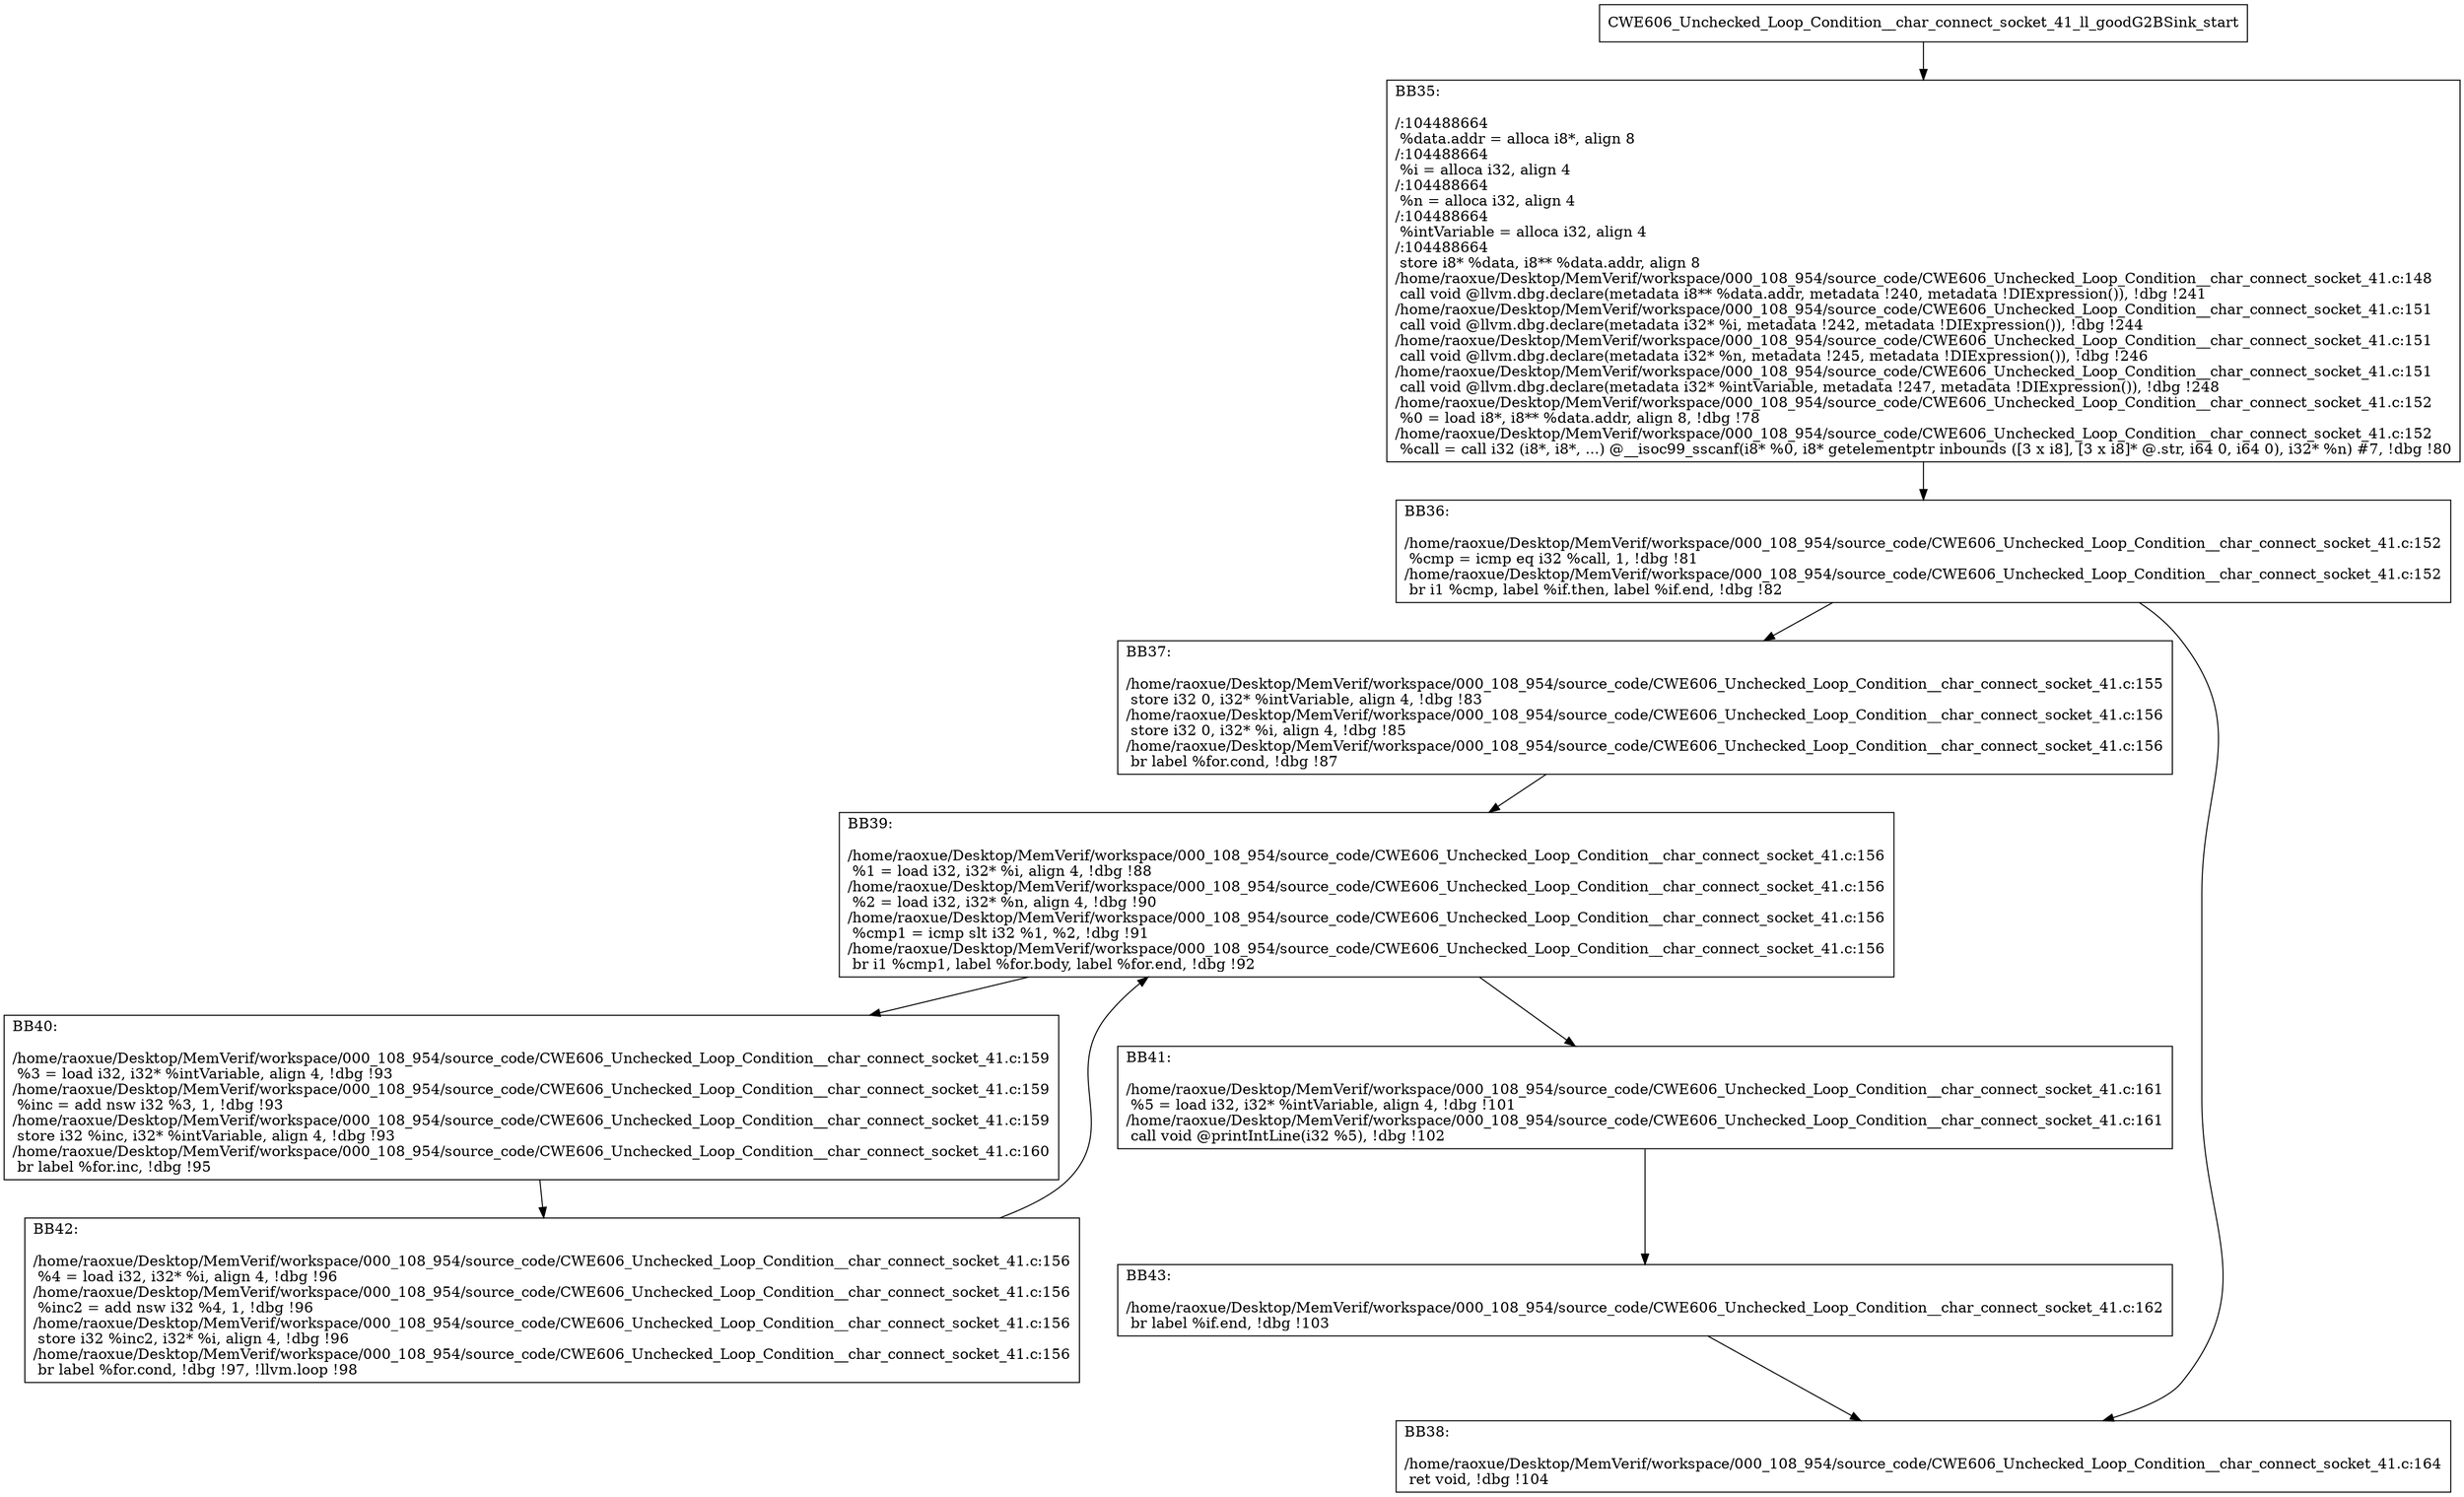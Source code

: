 digraph "CFG for'CWE606_Unchecked_Loop_Condition__char_connect_socket_41_ll_goodG2BSink' function" {
	BBCWE606_Unchecked_Loop_Condition__char_connect_socket_41_ll_goodG2BSink_start[shape=record,label="{CWE606_Unchecked_Loop_Condition__char_connect_socket_41_ll_goodG2BSink_start}"];
	BBCWE606_Unchecked_Loop_Condition__char_connect_socket_41_ll_goodG2BSink_start-> CWE606_Unchecked_Loop_Condition__char_connect_socket_41_ll_goodG2BSinkBB35;
	CWE606_Unchecked_Loop_Condition__char_connect_socket_41_ll_goodG2BSinkBB35 [shape=record, label="{BB35:\l\l/:104488664\l
  %data.addr = alloca i8*, align 8\l
/:104488664\l
  %i = alloca i32, align 4\l
/:104488664\l
  %n = alloca i32, align 4\l
/:104488664\l
  %intVariable = alloca i32, align 4\l
/:104488664\l
  store i8* %data, i8** %data.addr, align 8\l
/home/raoxue/Desktop/MemVerif/workspace/000_108_954/source_code/CWE606_Unchecked_Loop_Condition__char_connect_socket_41.c:148\l
  call void @llvm.dbg.declare(metadata i8** %data.addr, metadata !240, metadata !DIExpression()), !dbg !241\l
/home/raoxue/Desktop/MemVerif/workspace/000_108_954/source_code/CWE606_Unchecked_Loop_Condition__char_connect_socket_41.c:151\l
  call void @llvm.dbg.declare(metadata i32* %i, metadata !242, metadata !DIExpression()), !dbg !244\l
/home/raoxue/Desktop/MemVerif/workspace/000_108_954/source_code/CWE606_Unchecked_Loop_Condition__char_connect_socket_41.c:151\l
  call void @llvm.dbg.declare(metadata i32* %n, metadata !245, metadata !DIExpression()), !dbg !246\l
/home/raoxue/Desktop/MemVerif/workspace/000_108_954/source_code/CWE606_Unchecked_Loop_Condition__char_connect_socket_41.c:151\l
  call void @llvm.dbg.declare(metadata i32* %intVariable, metadata !247, metadata !DIExpression()), !dbg !248\l
/home/raoxue/Desktop/MemVerif/workspace/000_108_954/source_code/CWE606_Unchecked_Loop_Condition__char_connect_socket_41.c:152\l
  %0 = load i8*, i8** %data.addr, align 8, !dbg !78\l
/home/raoxue/Desktop/MemVerif/workspace/000_108_954/source_code/CWE606_Unchecked_Loop_Condition__char_connect_socket_41.c:152\l
  %call = call i32 (i8*, i8*, ...) @__isoc99_sscanf(i8* %0, i8* getelementptr inbounds ([3 x i8], [3 x i8]* @.str, i64 0, i64 0), i32* %n) #7, !dbg !80\l
}"];
	CWE606_Unchecked_Loop_Condition__char_connect_socket_41_ll_goodG2BSinkBB35-> CWE606_Unchecked_Loop_Condition__char_connect_socket_41_ll_goodG2BSinkBB36;
	CWE606_Unchecked_Loop_Condition__char_connect_socket_41_ll_goodG2BSinkBB36 [shape=record, label="{BB36:\l\l/home/raoxue/Desktop/MemVerif/workspace/000_108_954/source_code/CWE606_Unchecked_Loop_Condition__char_connect_socket_41.c:152\l
  %cmp = icmp eq i32 %call, 1, !dbg !81\l
/home/raoxue/Desktop/MemVerif/workspace/000_108_954/source_code/CWE606_Unchecked_Loop_Condition__char_connect_socket_41.c:152\l
  br i1 %cmp, label %if.then, label %if.end, !dbg !82\l
}"];
	CWE606_Unchecked_Loop_Condition__char_connect_socket_41_ll_goodG2BSinkBB36-> CWE606_Unchecked_Loop_Condition__char_connect_socket_41_ll_goodG2BSinkBB37;
	CWE606_Unchecked_Loop_Condition__char_connect_socket_41_ll_goodG2BSinkBB36-> CWE606_Unchecked_Loop_Condition__char_connect_socket_41_ll_goodG2BSinkBB38;
	CWE606_Unchecked_Loop_Condition__char_connect_socket_41_ll_goodG2BSinkBB37 [shape=record, label="{BB37:\l\l/home/raoxue/Desktop/MemVerif/workspace/000_108_954/source_code/CWE606_Unchecked_Loop_Condition__char_connect_socket_41.c:155\l
  store i32 0, i32* %intVariable, align 4, !dbg !83\l
/home/raoxue/Desktop/MemVerif/workspace/000_108_954/source_code/CWE606_Unchecked_Loop_Condition__char_connect_socket_41.c:156\l
  store i32 0, i32* %i, align 4, !dbg !85\l
/home/raoxue/Desktop/MemVerif/workspace/000_108_954/source_code/CWE606_Unchecked_Loop_Condition__char_connect_socket_41.c:156\l
  br label %for.cond, !dbg !87\l
}"];
	CWE606_Unchecked_Loop_Condition__char_connect_socket_41_ll_goodG2BSinkBB37-> CWE606_Unchecked_Loop_Condition__char_connect_socket_41_ll_goodG2BSinkBB39;
	CWE606_Unchecked_Loop_Condition__char_connect_socket_41_ll_goodG2BSinkBB39 [shape=record, label="{BB39:\l\l/home/raoxue/Desktop/MemVerif/workspace/000_108_954/source_code/CWE606_Unchecked_Loop_Condition__char_connect_socket_41.c:156\l
  %1 = load i32, i32* %i, align 4, !dbg !88\l
/home/raoxue/Desktop/MemVerif/workspace/000_108_954/source_code/CWE606_Unchecked_Loop_Condition__char_connect_socket_41.c:156\l
  %2 = load i32, i32* %n, align 4, !dbg !90\l
/home/raoxue/Desktop/MemVerif/workspace/000_108_954/source_code/CWE606_Unchecked_Loop_Condition__char_connect_socket_41.c:156\l
  %cmp1 = icmp slt i32 %1, %2, !dbg !91\l
/home/raoxue/Desktop/MemVerif/workspace/000_108_954/source_code/CWE606_Unchecked_Loop_Condition__char_connect_socket_41.c:156\l
  br i1 %cmp1, label %for.body, label %for.end, !dbg !92\l
}"];
	CWE606_Unchecked_Loop_Condition__char_connect_socket_41_ll_goodG2BSinkBB39-> CWE606_Unchecked_Loop_Condition__char_connect_socket_41_ll_goodG2BSinkBB40;
	CWE606_Unchecked_Loop_Condition__char_connect_socket_41_ll_goodG2BSinkBB39-> CWE606_Unchecked_Loop_Condition__char_connect_socket_41_ll_goodG2BSinkBB41;
	CWE606_Unchecked_Loop_Condition__char_connect_socket_41_ll_goodG2BSinkBB40 [shape=record, label="{BB40:\l\l/home/raoxue/Desktop/MemVerif/workspace/000_108_954/source_code/CWE606_Unchecked_Loop_Condition__char_connect_socket_41.c:159\l
  %3 = load i32, i32* %intVariable, align 4, !dbg !93\l
/home/raoxue/Desktop/MemVerif/workspace/000_108_954/source_code/CWE606_Unchecked_Loop_Condition__char_connect_socket_41.c:159\l
  %inc = add nsw i32 %3, 1, !dbg !93\l
/home/raoxue/Desktop/MemVerif/workspace/000_108_954/source_code/CWE606_Unchecked_Loop_Condition__char_connect_socket_41.c:159\l
  store i32 %inc, i32* %intVariable, align 4, !dbg !93\l
/home/raoxue/Desktop/MemVerif/workspace/000_108_954/source_code/CWE606_Unchecked_Loop_Condition__char_connect_socket_41.c:160\l
  br label %for.inc, !dbg !95\l
}"];
	CWE606_Unchecked_Loop_Condition__char_connect_socket_41_ll_goodG2BSinkBB40-> CWE606_Unchecked_Loop_Condition__char_connect_socket_41_ll_goodG2BSinkBB42;
	CWE606_Unchecked_Loop_Condition__char_connect_socket_41_ll_goodG2BSinkBB42 [shape=record, label="{BB42:\l\l/home/raoxue/Desktop/MemVerif/workspace/000_108_954/source_code/CWE606_Unchecked_Loop_Condition__char_connect_socket_41.c:156\l
  %4 = load i32, i32* %i, align 4, !dbg !96\l
/home/raoxue/Desktop/MemVerif/workspace/000_108_954/source_code/CWE606_Unchecked_Loop_Condition__char_connect_socket_41.c:156\l
  %inc2 = add nsw i32 %4, 1, !dbg !96\l
/home/raoxue/Desktop/MemVerif/workspace/000_108_954/source_code/CWE606_Unchecked_Loop_Condition__char_connect_socket_41.c:156\l
  store i32 %inc2, i32* %i, align 4, !dbg !96\l
/home/raoxue/Desktop/MemVerif/workspace/000_108_954/source_code/CWE606_Unchecked_Loop_Condition__char_connect_socket_41.c:156\l
  br label %for.cond, !dbg !97, !llvm.loop !98\l
}"];
	CWE606_Unchecked_Loop_Condition__char_connect_socket_41_ll_goodG2BSinkBB42-> CWE606_Unchecked_Loop_Condition__char_connect_socket_41_ll_goodG2BSinkBB39;
	CWE606_Unchecked_Loop_Condition__char_connect_socket_41_ll_goodG2BSinkBB41 [shape=record, label="{BB41:\l\l/home/raoxue/Desktop/MemVerif/workspace/000_108_954/source_code/CWE606_Unchecked_Loop_Condition__char_connect_socket_41.c:161\l
  %5 = load i32, i32* %intVariable, align 4, !dbg !101\l
/home/raoxue/Desktop/MemVerif/workspace/000_108_954/source_code/CWE606_Unchecked_Loop_Condition__char_connect_socket_41.c:161\l
  call void @printIntLine(i32 %5), !dbg !102\l
}"];
	CWE606_Unchecked_Loop_Condition__char_connect_socket_41_ll_goodG2BSinkBB41-> CWE606_Unchecked_Loop_Condition__char_connect_socket_41_ll_goodG2BSinkBB43;
	CWE606_Unchecked_Loop_Condition__char_connect_socket_41_ll_goodG2BSinkBB43 [shape=record, label="{BB43:\l\l/home/raoxue/Desktop/MemVerif/workspace/000_108_954/source_code/CWE606_Unchecked_Loop_Condition__char_connect_socket_41.c:162\l
  br label %if.end, !dbg !103\l
}"];
	CWE606_Unchecked_Loop_Condition__char_connect_socket_41_ll_goodG2BSinkBB43-> CWE606_Unchecked_Loop_Condition__char_connect_socket_41_ll_goodG2BSinkBB38;
	CWE606_Unchecked_Loop_Condition__char_connect_socket_41_ll_goodG2BSinkBB38 [shape=record, label="{BB38:\l\l/home/raoxue/Desktop/MemVerif/workspace/000_108_954/source_code/CWE606_Unchecked_Loop_Condition__char_connect_socket_41.c:164\l
  ret void, !dbg !104\l
}"];
}
